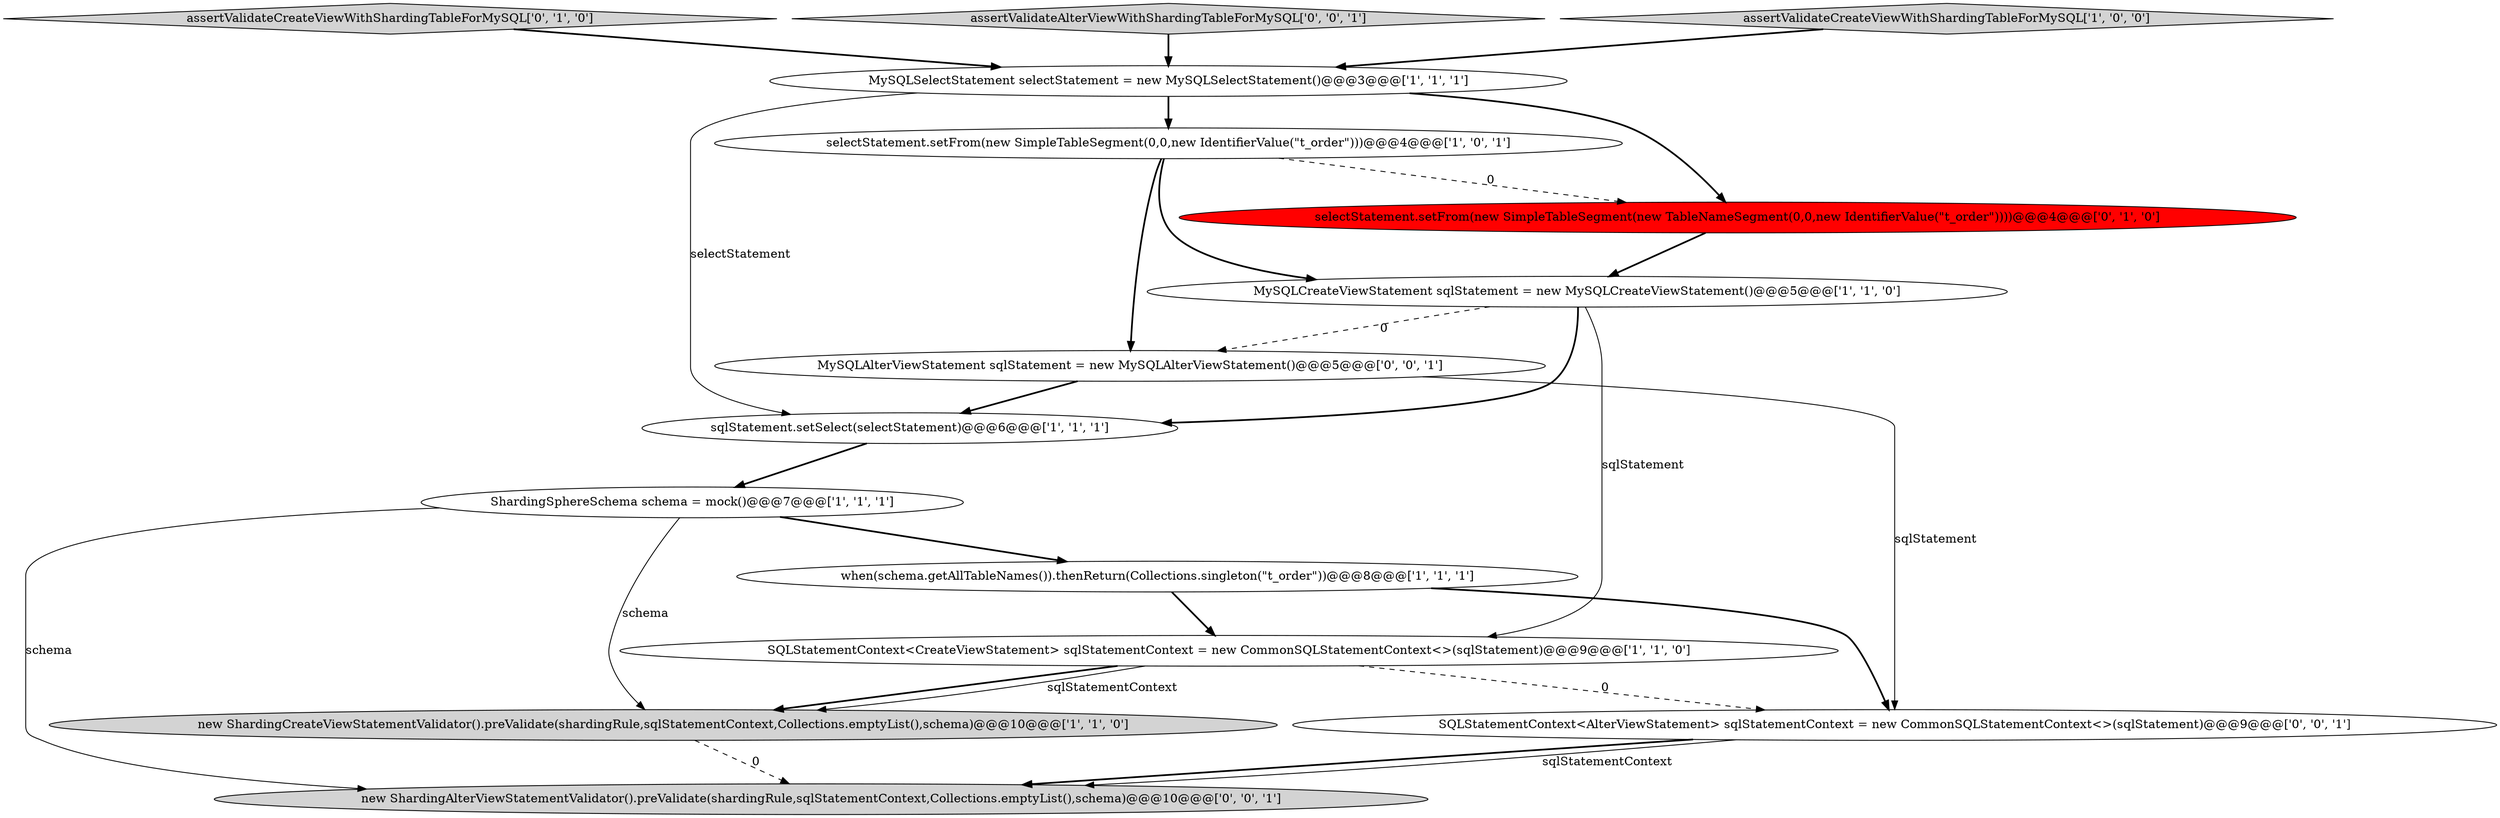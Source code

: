 digraph {
2 [style = filled, label = "sqlStatement.setSelect(selectStatement)@@@6@@@['1', '1', '1']", fillcolor = white, shape = ellipse image = "AAA0AAABBB1BBB"];
1 [style = filled, label = "MySQLSelectStatement selectStatement = new MySQLSelectStatement()@@@3@@@['1', '1', '1']", fillcolor = white, shape = ellipse image = "AAA0AAABBB1BBB"];
6 [style = filled, label = "ShardingSphereSchema schema = mock()@@@7@@@['1', '1', '1']", fillcolor = white, shape = ellipse image = "AAA0AAABBB1BBB"];
10 [style = filled, label = "assertValidateCreateViewWithShardingTableForMySQL['0', '1', '0']", fillcolor = lightgray, shape = diamond image = "AAA0AAABBB2BBB"];
0 [style = filled, label = "new ShardingCreateViewStatementValidator().preValidate(shardingRule,sqlStatementContext,Collections.emptyList(),schema)@@@10@@@['1', '1', '0']", fillcolor = lightgray, shape = ellipse image = "AAA0AAABBB1BBB"];
14 [style = filled, label = "assertValidateAlterViewWithShardingTableForMySQL['0', '0', '1']", fillcolor = lightgray, shape = diamond image = "AAA0AAABBB3BBB"];
4 [style = filled, label = "when(schema.getAllTableNames()).thenReturn(Collections.singleton(\"t_order\"))@@@8@@@['1', '1', '1']", fillcolor = white, shape = ellipse image = "AAA0AAABBB1BBB"];
5 [style = filled, label = "selectStatement.setFrom(new SimpleTableSegment(0,0,new IdentifierValue(\"t_order\")))@@@4@@@['1', '0', '1']", fillcolor = white, shape = ellipse image = "AAA0AAABBB1BBB"];
12 [style = filled, label = "MySQLAlterViewStatement sqlStatement = new MySQLAlterViewStatement()@@@5@@@['0', '0', '1']", fillcolor = white, shape = ellipse image = "AAA0AAABBB3BBB"];
3 [style = filled, label = "MySQLCreateViewStatement sqlStatement = new MySQLCreateViewStatement()@@@5@@@['1', '1', '0']", fillcolor = white, shape = ellipse image = "AAA0AAABBB1BBB"];
8 [style = filled, label = "assertValidateCreateViewWithShardingTableForMySQL['1', '0', '0']", fillcolor = lightgray, shape = diamond image = "AAA0AAABBB1BBB"];
7 [style = filled, label = "SQLStatementContext<CreateViewStatement> sqlStatementContext = new CommonSQLStatementContext<>(sqlStatement)@@@9@@@['1', '1', '0']", fillcolor = white, shape = ellipse image = "AAA0AAABBB1BBB"];
11 [style = filled, label = "new ShardingAlterViewStatementValidator().preValidate(shardingRule,sqlStatementContext,Collections.emptyList(),schema)@@@10@@@['0', '0', '1']", fillcolor = lightgray, shape = ellipse image = "AAA0AAABBB3BBB"];
9 [style = filled, label = "selectStatement.setFrom(new SimpleTableSegment(new TableNameSegment(0,0,new IdentifierValue(\"t_order\"))))@@@4@@@['0', '1', '0']", fillcolor = red, shape = ellipse image = "AAA1AAABBB2BBB"];
13 [style = filled, label = "SQLStatementContext<AlterViewStatement> sqlStatementContext = new CommonSQLStatementContext<>(sqlStatement)@@@9@@@['0', '0', '1']", fillcolor = white, shape = ellipse image = "AAA0AAABBB3BBB"];
1->5 [style = bold, label=""];
5->3 [style = bold, label=""];
1->2 [style = solid, label="selectStatement"];
2->6 [style = bold, label=""];
4->13 [style = bold, label=""];
6->0 [style = solid, label="schema"];
5->9 [style = dashed, label="0"];
7->0 [style = bold, label=""];
12->13 [style = solid, label="sqlStatement"];
0->11 [style = dashed, label="0"];
13->11 [style = bold, label=""];
4->7 [style = bold, label=""];
1->9 [style = bold, label=""];
14->1 [style = bold, label=""];
3->7 [style = solid, label="sqlStatement"];
8->1 [style = bold, label=""];
6->4 [style = bold, label=""];
12->2 [style = bold, label=""];
3->12 [style = dashed, label="0"];
3->2 [style = bold, label=""];
5->12 [style = bold, label=""];
13->11 [style = solid, label="sqlStatementContext"];
7->13 [style = dashed, label="0"];
7->0 [style = solid, label="sqlStatementContext"];
9->3 [style = bold, label=""];
10->1 [style = bold, label=""];
6->11 [style = solid, label="schema"];
}
